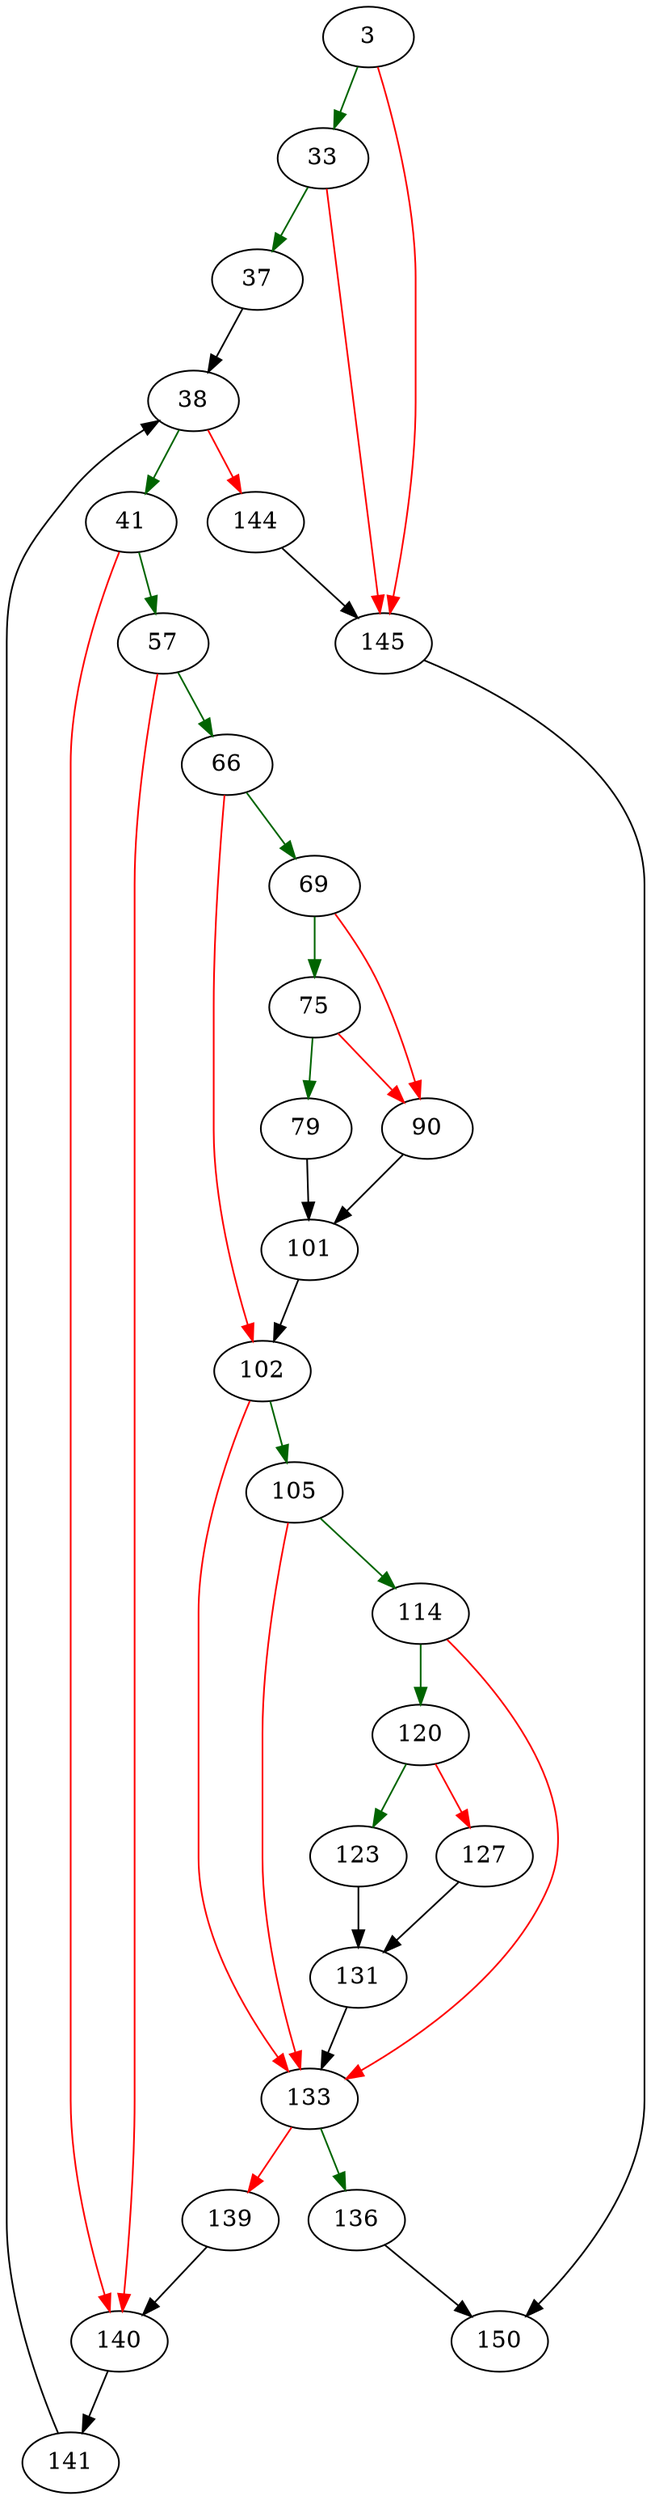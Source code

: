 strict digraph "shellAddSchemaName" {
	// Node definitions.
	3 [entry=true];
	33;
	145;
	37;
	38;
	41;
	144;
	57;
	140;
	66;
	69;
	102;
	75;
	90;
	79;
	101;
	105;
	133;
	114;
	120;
	123;
	127;
	131;
	136;
	139;
	150;
	141;

	// Edge definitions.
	3 -> 33 [
		color=darkgreen
		cond=true
	];
	3 -> 145 [
		color=red
		cond=false
	];
	33 -> 145 [
		color=red
		cond=false
	];
	33 -> 37 [
		color=darkgreen
		cond=true
	];
	145 -> 150;
	37 -> 38;
	38 -> 41 [
		color=darkgreen
		cond=true
	];
	38 -> 144 [
		color=red
		cond=false
	];
	41 -> 57 [
		color=darkgreen
		cond=true
	];
	41 -> 140 [
		color=red
		cond=false
	];
	144 -> 145;
	57 -> 140 [
		color=red
		cond=false
	];
	57 -> 66 [
		color=darkgreen
		cond=true
	];
	140 -> 141;
	66 -> 69 [
		color=darkgreen
		cond=true
	];
	66 -> 102 [
		color=red
		cond=false
	];
	69 -> 75 [
		color=darkgreen
		cond=true
	];
	69 -> 90 [
		color=red
		cond=false
	];
	102 -> 105 [
		color=darkgreen
		cond=true
	];
	102 -> 133 [
		color=red
		cond=false
	];
	75 -> 90 [
		color=red
		cond=false
	];
	75 -> 79 [
		color=darkgreen
		cond=true
	];
	90 -> 101;
	79 -> 101;
	101 -> 102;
	105 -> 133 [
		color=red
		cond=false
	];
	105 -> 114 [
		color=darkgreen
		cond=true
	];
	133 -> 136 [
		color=darkgreen
		cond=true
	];
	133 -> 139 [
		color=red
		cond=false
	];
	114 -> 133 [
		color=red
		cond=false
	];
	114 -> 120 [
		color=darkgreen
		cond=true
	];
	120 -> 123 [
		color=darkgreen
		cond=true
	];
	120 -> 127 [
		color=red
		cond=false
	];
	123 -> 131;
	127 -> 131;
	131 -> 133;
	136 -> 150;
	139 -> 140;
	141 -> 38;
}
